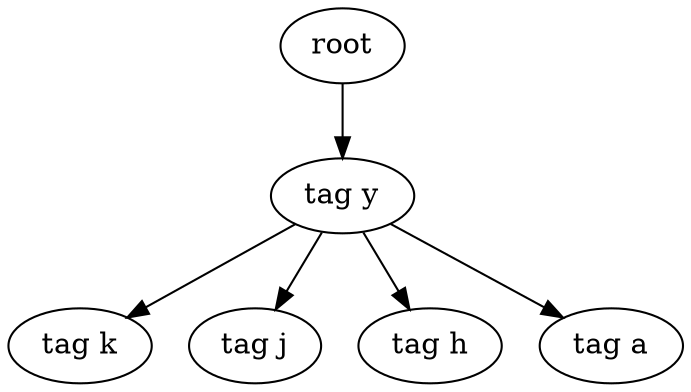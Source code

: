 digraph Tree{
0[label="root"];
0->00
00[label="tag y"];
00->000
000[label="tag k"];
00->001
001[label="tag j"];
00->002
002[label="tag h"];
00->003
003[label="tag a"];
}
